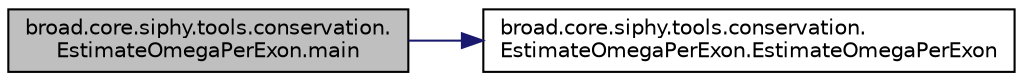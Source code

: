digraph "broad.core.siphy.tools.conservation.EstimateOmegaPerExon.main"
{
  edge [fontname="Helvetica",fontsize="10",labelfontname="Helvetica",labelfontsize="10"];
  node [fontname="Helvetica",fontsize="10",shape=record];
  rankdir="LR";
  Node1 [label="broad.core.siphy.tools.conservation.\lEstimateOmegaPerExon.main",height=0.2,width=0.4,color="black", fillcolor="grey75", style="filled" fontcolor="black"];
  Node1 -> Node2 [color="midnightblue",fontsize="10",style="solid",fontname="Helvetica"];
  Node2 [label="broad.core.siphy.tools.conservation.\lEstimateOmegaPerExon.EstimateOmegaPerExon",height=0.2,width=0.4,color="black", fillcolor="white", style="filled",URL="$classbroad_1_1core_1_1siphy_1_1tools_1_1conservation_1_1_estimate_omega_per_exon.html#ae4600430dbda5b3075ed636f5a6c584b"];
}
